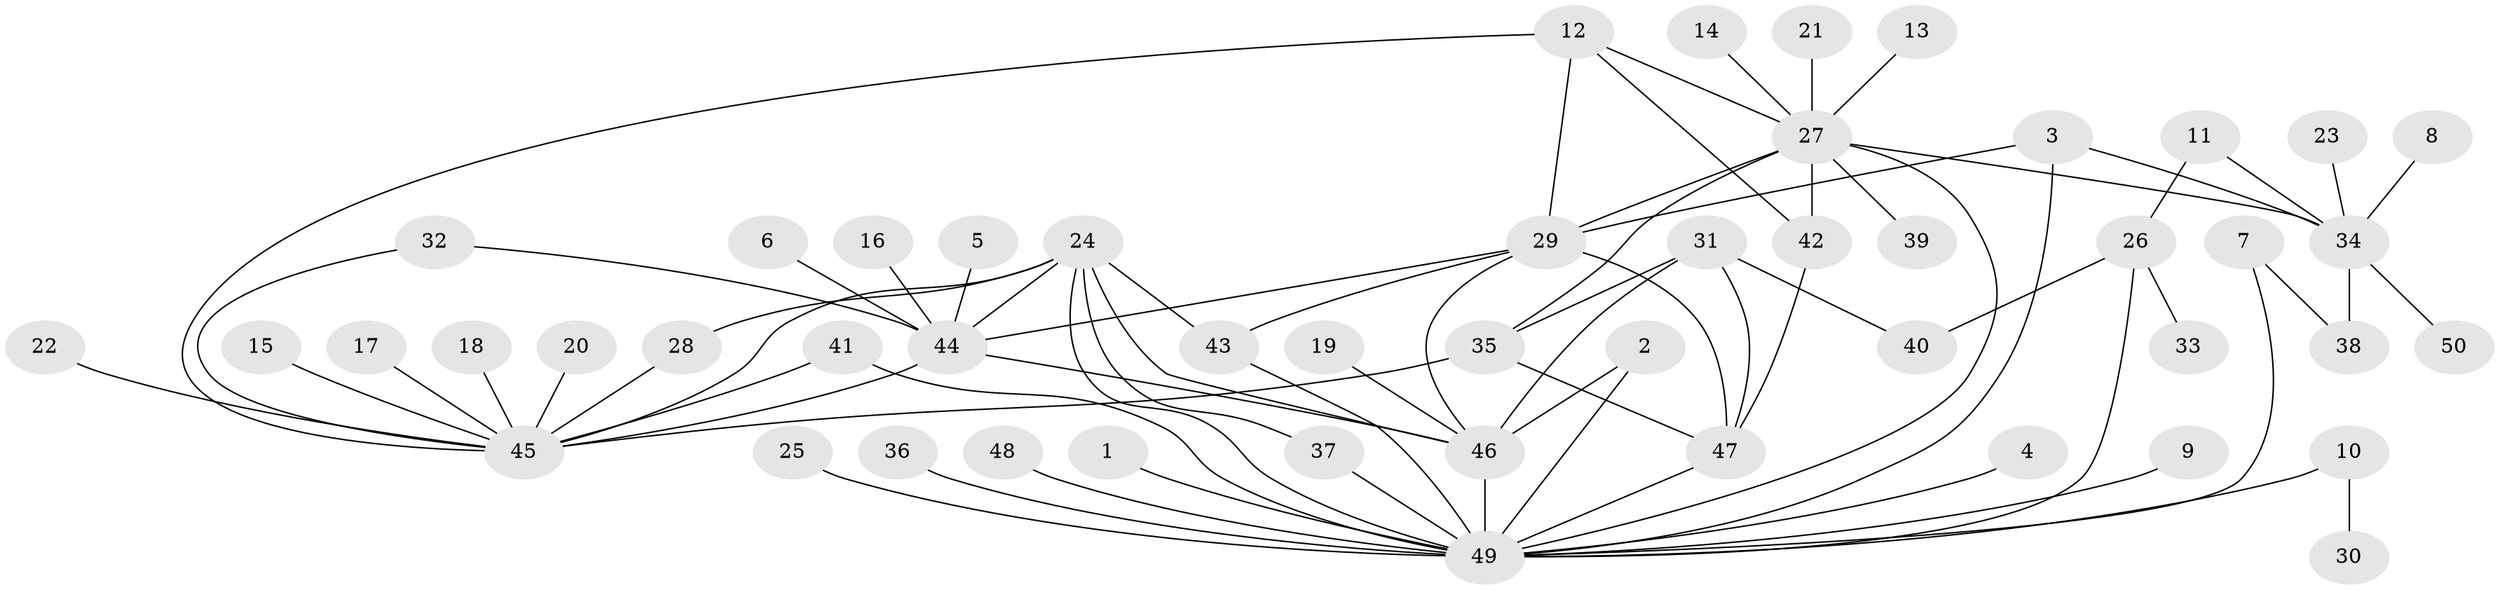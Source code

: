 // original degree distribution, {12: 0.016, 9: 0.016, 16: 0.008, 4: 0.04, 3: 0.104, 5: 0.032, 23: 0.008, 2: 0.192, 1: 0.544, 6: 0.024, 10: 0.016}
// Generated by graph-tools (version 1.1) at 2025/36/03/04/25 23:36:53]
// undirected, 50 vertices, 75 edges
graph export_dot {
  node [color=gray90,style=filled];
  1;
  2;
  3;
  4;
  5;
  6;
  7;
  8;
  9;
  10;
  11;
  12;
  13;
  14;
  15;
  16;
  17;
  18;
  19;
  20;
  21;
  22;
  23;
  24;
  25;
  26;
  27;
  28;
  29;
  30;
  31;
  32;
  33;
  34;
  35;
  36;
  37;
  38;
  39;
  40;
  41;
  42;
  43;
  44;
  45;
  46;
  47;
  48;
  49;
  50;
  1 -- 49 [weight=1.0];
  2 -- 46 [weight=1.0];
  2 -- 49 [weight=1.0];
  3 -- 29 [weight=1.0];
  3 -- 34 [weight=1.0];
  3 -- 49 [weight=1.0];
  4 -- 49 [weight=1.0];
  5 -- 44 [weight=1.0];
  6 -- 44 [weight=1.0];
  7 -- 38 [weight=1.0];
  7 -- 49 [weight=1.0];
  8 -- 34 [weight=1.0];
  9 -- 49 [weight=1.0];
  10 -- 30 [weight=1.0];
  10 -- 49 [weight=1.0];
  11 -- 26 [weight=1.0];
  11 -- 34 [weight=1.0];
  12 -- 27 [weight=1.0];
  12 -- 29 [weight=1.0];
  12 -- 42 [weight=1.0];
  12 -- 45 [weight=1.0];
  13 -- 27 [weight=1.0];
  14 -- 27 [weight=1.0];
  15 -- 45 [weight=1.0];
  16 -- 44 [weight=1.0];
  17 -- 45 [weight=1.0];
  18 -- 45 [weight=1.0];
  19 -- 46 [weight=1.0];
  20 -- 45 [weight=1.0];
  21 -- 27 [weight=1.0];
  22 -- 45 [weight=1.0];
  23 -- 34 [weight=1.0];
  24 -- 28 [weight=1.0];
  24 -- 37 [weight=1.0];
  24 -- 43 [weight=2.0];
  24 -- 44 [weight=1.0];
  24 -- 45 [weight=1.0];
  24 -- 46 [weight=1.0];
  24 -- 49 [weight=1.0];
  25 -- 49 [weight=1.0];
  26 -- 33 [weight=1.0];
  26 -- 40 [weight=1.0];
  26 -- 49 [weight=1.0];
  27 -- 29 [weight=1.0];
  27 -- 34 [weight=1.0];
  27 -- 35 [weight=1.0];
  27 -- 39 [weight=1.0];
  27 -- 42 [weight=1.0];
  27 -- 49 [weight=1.0];
  28 -- 45 [weight=1.0];
  29 -- 43 [weight=1.0];
  29 -- 44 [weight=1.0];
  29 -- 46 [weight=1.0];
  29 -- 47 [weight=2.0];
  31 -- 35 [weight=1.0];
  31 -- 40 [weight=1.0];
  31 -- 46 [weight=1.0];
  31 -- 47 [weight=1.0];
  32 -- 44 [weight=1.0];
  32 -- 45 [weight=1.0];
  34 -- 38 [weight=1.0];
  34 -- 50 [weight=1.0];
  35 -- 45 [weight=1.0];
  35 -- 47 [weight=1.0];
  36 -- 49 [weight=1.0];
  37 -- 49 [weight=2.0];
  41 -- 45 [weight=1.0];
  41 -- 49 [weight=1.0];
  42 -- 47 [weight=1.0];
  43 -- 49 [weight=1.0];
  44 -- 45 [weight=1.0];
  44 -- 46 [weight=1.0];
  46 -- 49 [weight=1.0];
  47 -- 49 [weight=1.0];
  48 -- 49 [weight=1.0];
}
